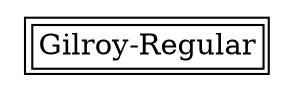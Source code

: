 digraph G {
	fontname="times bold italic"
	L0[shape=none label = <<table>
	<tr><td>Gilroy-Regular</td></tr>	</table>>];
}
